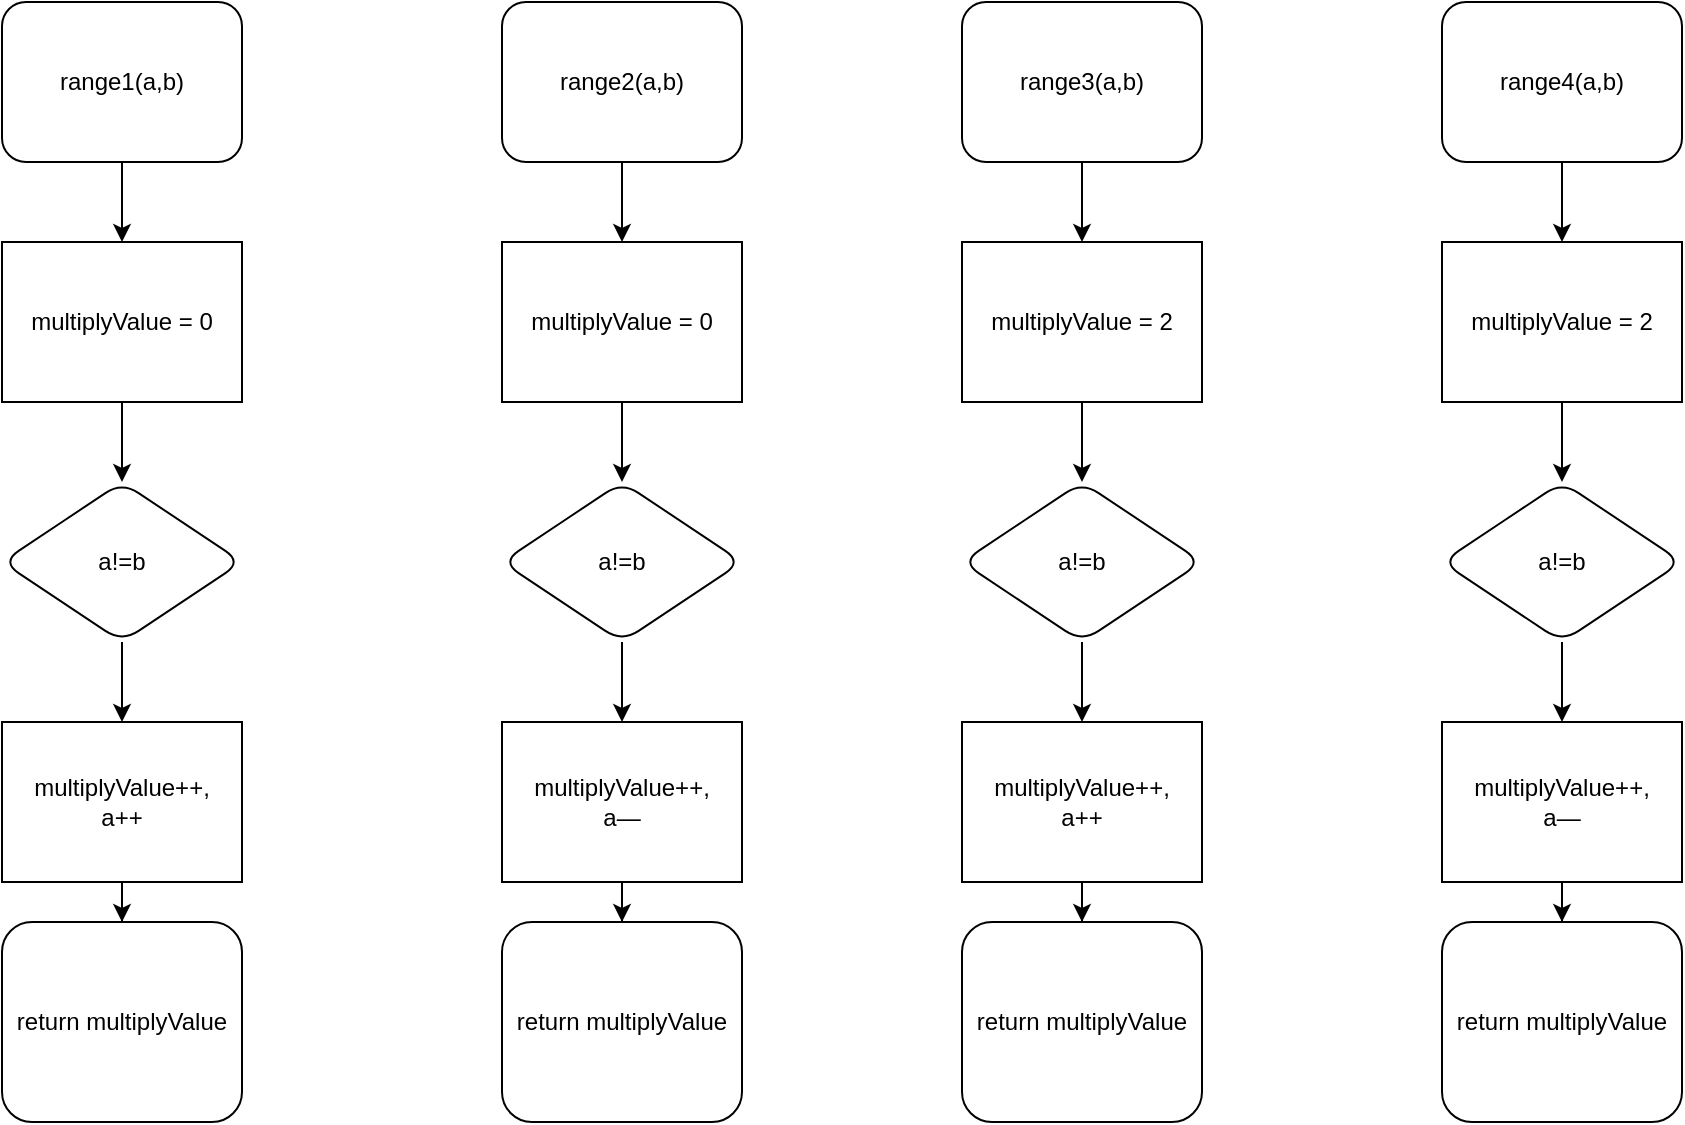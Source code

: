 <mxfile version="20.7.4" type="github"><diagram id="OsOMGD-ik3Zf7SZOt8np" name="Page-1"><mxGraphModel dx="594" dy="534" grid="1" gridSize="10" guides="1" tooltips="1" connect="1" arrows="1" fold="1" page="1" pageScale="1" pageWidth="827" pageHeight="1169" math="0" shadow="0"><root><mxCell id="0"/><mxCell id="1" parent="0"/><mxCell id="JS9AjzZ9kIchDXuZYbvt-4" style="edgeStyle=orthogonalEdgeStyle;rounded=0;orthogonalLoop=1;jettySize=auto;html=1;entryX=0.5;entryY=0;entryDx=0;entryDy=0;" parent="1" source="JS9AjzZ9kIchDXuZYbvt-3" target="JS9AjzZ9kIchDXuZYbvt-5" edge="1"><mxGeometry relative="1" as="geometry"><mxPoint x="340" y="120" as="targetPoint"/></mxGeometry></mxCell><mxCell id="JS9AjzZ9kIchDXuZYbvt-3" value="range1(a,b)" style="rounded=1;whiteSpace=wrap;html=1;" parent="1" vertex="1"><mxGeometry x="280" width="120" height="80" as="geometry"/></mxCell><mxCell id="JS9AjzZ9kIchDXuZYbvt-6" style="edgeStyle=orthogonalEdgeStyle;rounded=0;orthogonalLoop=1;jettySize=auto;html=1;fontFamily=Helvetica;fontSize=12;fontColor=default;entryX=0.5;entryY=0;entryDx=0;entryDy=0;" parent="1" source="JS9AjzZ9kIchDXuZYbvt-5" target="JS9AjzZ9kIchDXuZYbvt-7" edge="1"><mxGeometry x="1" y="28" relative="1" as="geometry"><mxPoint x="340" y="240" as="targetPoint"/><mxPoint x="-8" y="20" as="offset"/></mxGeometry></mxCell><mxCell id="JS9AjzZ9kIchDXuZYbvt-5" value="multiplyValue = 0" style="rounded=0;whiteSpace=wrap;html=1;strokeColor=default;fontFamily=Helvetica;fontSize=12;fontColor=default;fillColor=default;" parent="1" vertex="1"><mxGeometry x="280" y="120" width="120" height="80" as="geometry"/></mxCell><mxCell id="JS9AjzZ9kIchDXuZYbvt-9" style="edgeStyle=orthogonalEdgeStyle;rounded=0;orthogonalLoop=1;jettySize=auto;html=1;fontFamily=Helvetica;fontSize=12;fontColor=default;entryX=0.5;entryY=0;entryDx=0;entryDy=0;" parent="1" source="JS9AjzZ9kIchDXuZYbvt-7" target="JS9AjzZ9kIchDXuZYbvt-10" edge="1"><mxGeometry relative="1" as="geometry"><mxPoint x="340" y="360" as="targetPoint"/></mxGeometry></mxCell><mxCell id="JS9AjzZ9kIchDXuZYbvt-7" value="a!=b" style="rhombus;whiteSpace=wrap;html=1;rounded=1;strokeColor=default;fontFamily=Helvetica;fontSize=12;fontColor=default;fillColor=default;" parent="1" vertex="1"><mxGeometry x="280" y="240" width="120" height="80" as="geometry"/></mxCell><mxCell id="JS9AjzZ9kIchDXuZYbvt-12" style="edgeStyle=orthogonalEdgeStyle;rounded=0;orthogonalLoop=1;jettySize=auto;html=1;fontFamily=Helvetica;fontSize=12;fontColor=default;entryX=0.5;entryY=0;entryDx=0;entryDy=0;" parent="1" source="JS9AjzZ9kIchDXuZYbvt-10" target="JS9AjzZ9kIchDXuZYbvt-11" edge="1"><mxGeometry relative="1" as="geometry"><mxPoint x="340" y="480" as="targetPoint"/><Array as="points"/></mxGeometry></mxCell><mxCell id="JS9AjzZ9kIchDXuZYbvt-10" value="multiplyValue++,&lt;br&gt;a++" style="rounded=0;whiteSpace=wrap;html=1;strokeColor=default;fontFamily=Helvetica;fontSize=12;fontColor=default;fillColor=default;" parent="1" vertex="1"><mxGeometry x="280" y="360" width="120" height="80" as="geometry"/></mxCell><mxCell id="JS9AjzZ9kIchDXuZYbvt-11" value="return multiplyValue" style="rounded=1;whiteSpace=wrap;html=1;strokeColor=default;fontFamily=Helvetica;fontSize=12;fontColor=default;fillColor=default;" parent="1" vertex="1"><mxGeometry x="280" y="460" width="120" height="100" as="geometry"/></mxCell><mxCell id="JS9AjzZ9kIchDXuZYbvt-13" style="edgeStyle=orthogonalEdgeStyle;rounded=0;orthogonalLoop=1;jettySize=auto;html=1;entryX=0.5;entryY=0;entryDx=0;entryDy=0;" parent="1" source="JS9AjzZ9kIchDXuZYbvt-14" target="JS9AjzZ9kIchDXuZYbvt-16" edge="1"><mxGeometry relative="1" as="geometry"><mxPoint x="590" y="120" as="targetPoint"/></mxGeometry></mxCell><mxCell id="JS9AjzZ9kIchDXuZYbvt-14" value="range2(a,b)" style="rounded=1;whiteSpace=wrap;html=1;" parent="1" vertex="1"><mxGeometry x="530" width="120" height="80" as="geometry"/></mxCell><mxCell id="JS9AjzZ9kIchDXuZYbvt-15" style="edgeStyle=orthogonalEdgeStyle;rounded=0;orthogonalLoop=1;jettySize=auto;html=1;fontFamily=Helvetica;fontSize=12;fontColor=default;entryX=0.5;entryY=0;entryDx=0;entryDy=0;" parent="1" source="JS9AjzZ9kIchDXuZYbvt-16" target="JS9AjzZ9kIchDXuZYbvt-18" edge="1"><mxGeometry x="1" y="28" relative="1" as="geometry"><mxPoint x="590" y="240" as="targetPoint"/><mxPoint x="-8" y="20" as="offset"/></mxGeometry></mxCell><mxCell id="JS9AjzZ9kIchDXuZYbvt-16" value="multiplyValue = 0" style="rounded=0;whiteSpace=wrap;html=1;strokeColor=default;fontFamily=Helvetica;fontSize=12;fontColor=default;fillColor=default;" parent="1" vertex="1"><mxGeometry x="530" y="120" width="120" height="80" as="geometry"/></mxCell><mxCell id="JS9AjzZ9kIchDXuZYbvt-17" style="edgeStyle=orthogonalEdgeStyle;rounded=0;orthogonalLoop=1;jettySize=auto;html=1;fontFamily=Helvetica;fontSize=12;fontColor=default;entryX=0.5;entryY=0;entryDx=0;entryDy=0;" parent="1" source="JS9AjzZ9kIchDXuZYbvt-18" target="JS9AjzZ9kIchDXuZYbvt-20" edge="1"><mxGeometry relative="1" as="geometry"><mxPoint x="590" y="360" as="targetPoint"/></mxGeometry></mxCell><mxCell id="JS9AjzZ9kIchDXuZYbvt-18" value="a!=b" style="rhombus;whiteSpace=wrap;html=1;rounded=1;strokeColor=default;fontFamily=Helvetica;fontSize=12;fontColor=default;fillColor=default;" parent="1" vertex="1"><mxGeometry x="530" y="240" width="120" height="80" as="geometry"/></mxCell><mxCell id="JS9AjzZ9kIchDXuZYbvt-19" style="edgeStyle=orthogonalEdgeStyle;rounded=0;orthogonalLoop=1;jettySize=auto;html=1;fontFamily=Helvetica;fontSize=12;fontColor=default;entryX=0.5;entryY=0;entryDx=0;entryDy=0;" parent="1" source="JS9AjzZ9kIchDXuZYbvt-20" target="JS9AjzZ9kIchDXuZYbvt-21" edge="1"><mxGeometry relative="1" as="geometry"><mxPoint x="590" y="480" as="targetPoint"/><Array as="points"/></mxGeometry></mxCell><mxCell id="JS9AjzZ9kIchDXuZYbvt-20" value="multiplyValue++,&lt;br&gt;a—" style="rounded=0;whiteSpace=wrap;html=1;strokeColor=default;fontFamily=Helvetica;fontSize=12;fontColor=default;fillColor=default;" parent="1" vertex="1"><mxGeometry x="530" y="360" width="120" height="80" as="geometry"/></mxCell><mxCell id="JS9AjzZ9kIchDXuZYbvt-21" value="return multiplyValue" style="rounded=1;whiteSpace=wrap;html=1;strokeColor=default;fontFamily=Helvetica;fontSize=12;fontColor=default;fillColor=default;" parent="1" vertex="1"><mxGeometry x="530" y="460" width="120" height="100" as="geometry"/></mxCell><mxCell id="JS9AjzZ9kIchDXuZYbvt-22" style="edgeStyle=orthogonalEdgeStyle;rounded=0;orthogonalLoop=1;jettySize=auto;html=1;entryX=0.5;entryY=0;entryDx=0;entryDy=0;" parent="1" source="JS9AjzZ9kIchDXuZYbvt-23" target="JS9AjzZ9kIchDXuZYbvt-25" edge="1"><mxGeometry relative="1" as="geometry"><mxPoint x="820" y="120" as="targetPoint"/></mxGeometry></mxCell><mxCell id="JS9AjzZ9kIchDXuZYbvt-23" value="range3(a,b)" style="rounded=1;whiteSpace=wrap;html=1;" parent="1" vertex="1"><mxGeometry x="760" width="120" height="80" as="geometry"/></mxCell><mxCell id="JS9AjzZ9kIchDXuZYbvt-24" style="edgeStyle=orthogonalEdgeStyle;rounded=0;orthogonalLoop=1;jettySize=auto;html=1;fontFamily=Helvetica;fontSize=12;fontColor=default;entryX=0.5;entryY=0;entryDx=0;entryDy=0;" parent="1" source="JS9AjzZ9kIchDXuZYbvt-25" target="JS9AjzZ9kIchDXuZYbvt-27" edge="1"><mxGeometry x="1" y="28" relative="1" as="geometry"><mxPoint x="820" y="240" as="targetPoint"/><mxPoint x="-8" y="20" as="offset"/></mxGeometry></mxCell><mxCell id="JS9AjzZ9kIchDXuZYbvt-25" value="multiplyValue = 2" style="rounded=0;whiteSpace=wrap;html=1;strokeColor=default;fontFamily=Helvetica;fontSize=12;fontColor=default;fillColor=default;" parent="1" vertex="1"><mxGeometry x="760" y="120" width="120" height="80" as="geometry"/></mxCell><mxCell id="JS9AjzZ9kIchDXuZYbvt-26" style="edgeStyle=orthogonalEdgeStyle;rounded=0;orthogonalLoop=1;jettySize=auto;html=1;fontFamily=Helvetica;fontSize=12;fontColor=default;entryX=0.5;entryY=0;entryDx=0;entryDy=0;" parent="1" source="JS9AjzZ9kIchDXuZYbvt-27" target="JS9AjzZ9kIchDXuZYbvt-29" edge="1"><mxGeometry relative="1" as="geometry"><mxPoint x="820" y="360" as="targetPoint"/></mxGeometry></mxCell><mxCell id="JS9AjzZ9kIchDXuZYbvt-27" value="a!=b" style="rhombus;whiteSpace=wrap;html=1;rounded=1;strokeColor=default;fontFamily=Helvetica;fontSize=12;fontColor=default;fillColor=default;" parent="1" vertex="1"><mxGeometry x="760" y="240" width="120" height="80" as="geometry"/></mxCell><mxCell id="JS9AjzZ9kIchDXuZYbvt-28" style="edgeStyle=orthogonalEdgeStyle;rounded=0;orthogonalLoop=1;jettySize=auto;html=1;fontFamily=Helvetica;fontSize=12;fontColor=default;entryX=0.5;entryY=0;entryDx=0;entryDy=0;" parent="1" source="JS9AjzZ9kIchDXuZYbvt-29" target="JS9AjzZ9kIchDXuZYbvt-30" edge="1"><mxGeometry relative="1" as="geometry"><mxPoint x="820" y="480" as="targetPoint"/><Array as="points"/></mxGeometry></mxCell><mxCell id="JS9AjzZ9kIchDXuZYbvt-29" value="multiplyValue++,&lt;br&gt;a++" style="rounded=0;whiteSpace=wrap;html=1;strokeColor=default;fontFamily=Helvetica;fontSize=12;fontColor=default;fillColor=default;" parent="1" vertex="1"><mxGeometry x="760" y="360" width="120" height="80" as="geometry"/></mxCell><mxCell id="JS9AjzZ9kIchDXuZYbvt-30" value="return multiplyValue" style="rounded=1;whiteSpace=wrap;html=1;strokeColor=default;fontFamily=Helvetica;fontSize=12;fontColor=default;fillColor=default;" parent="1" vertex="1"><mxGeometry x="760" y="460" width="120" height="100" as="geometry"/></mxCell><mxCell id="JS9AjzZ9kIchDXuZYbvt-32" style="edgeStyle=orthogonalEdgeStyle;rounded=0;orthogonalLoop=1;jettySize=auto;html=1;entryX=0.5;entryY=0;entryDx=0;entryDy=0;" parent="1" source="JS9AjzZ9kIchDXuZYbvt-33" target="JS9AjzZ9kIchDXuZYbvt-35" edge="1"><mxGeometry relative="1" as="geometry"><mxPoint x="1060" y="120" as="targetPoint"/></mxGeometry></mxCell><mxCell id="JS9AjzZ9kIchDXuZYbvt-33" value="range4(a,b)" style="rounded=1;whiteSpace=wrap;html=1;" parent="1" vertex="1"><mxGeometry x="1000" width="120" height="80" as="geometry"/></mxCell><mxCell id="JS9AjzZ9kIchDXuZYbvt-34" style="edgeStyle=orthogonalEdgeStyle;rounded=0;orthogonalLoop=1;jettySize=auto;html=1;fontFamily=Helvetica;fontSize=12;fontColor=default;entryX=0.5;entryY=0;entryDx=0;entryDy=0;" parent="1" source="JS9AjzZ9kIchDXuZYbvt-35" target="JS9AjzZ9kIchDXuZYbvt-37" edge="1"><mxGeometry x="1" y="28" relative="1" as="geometry"><mxPoint x="1060" y="240" as="targetPoint"/><mxPoint x="-8" y="20" as="offset"/></mxGeometry></mxCell><mxCell id="JS9AjzZ9kIchDXuZYbvt-35" value="multiplyValue = 2" style="rounded=0;whiteSpace=wrap;html=1;strokeColor=default;fontFamily=Helvetica;fontSize=12;fontColor=default;fillColor=default;" parent="1" vertex="1"><mxGeometry x="1000" y="120" width="120" height="80" as="geometry"/></mxCell><mxCell id="JS9AjzZ9kIchDXuZYbvt-36" style="edgeStyle=orthogonalEdgeStyle;rounded=0;orthogonalLoop=1;jettySize=auto;html=1;fontFamily=Helvetica;fontSize=12;fontColor=default;entryX=0.5;entryY=0;entryDx=0;entryDy=0;" parent="1" source="JS9AjzZ9kIchDXuZYbvt-37" target="JS9AjzZ9kIchDXuZYbvt-39" edge="1"><mxGeometry relative="1" as="geometry"><mxPoint x="1060" y="360" as="targetPoint"/></mxGeometry></mxCell><mxCell id="JS9AjzZ9kIchDXuZYbvt-37" value="a!=b" style="rhombus;whiteSpace=wrap;html=1;rounded=1;strokeColor=default;fontFamily=Helvetica;fontSize=12;fontColor=default;fillColor=default;" parent="1" vertex="1"><mxGeometry x="1000" y="240" width="120" height="80" as="geometry"/></mxCell><mxCell id="JS9AjzZ9kIchDXuZYbvt-38" style="edgeStyle=orthogonalEdgeStyle;rounded=0;orthogonalLoop=1;jettySize=auto;html=1;fontFamily=Helvetica;fontSize=12;fontColor=default;entryX=0.5;entryY=0;entryDx=0;entryDy=0;" parent="1" source="JS9AjzZ9kIchDXuZYbvt-39" target="JS9AjzZ9kIchDXuZYbvt-40" edge="1"><mxGeometry relative="1" as="geometry"><mxPoint x="1060" y="480" as="targetPoint"/><Array as="points"/></mxGeometry></mxCell><mxCell id="JS9AjzZ9kIchDXuZYbvt-39" value="multiplyValue++,&lt;br&gt;a—" style="rounded=0;whiteSpace=wrap;html=1;strokeColor=default;fontFamily=Helvetica;fontSize=12;fontColor=default;fillColor=default;" parent="1" vertex="1"><mxGeometry x="1000" y="360" width="120" height="80" as="geometry"/></mxCell><mxCell id="JS9AjzZ9kIchDXuZYbvt-40" value="return multiplyValue" style="rounded=1;whiteSpace=wrap;html=1;strokeColor=default;fontFamily=Helvetica;fontSize=12;fontColor=default;fillColor=default;" parent="1" vertex="1"><mxGeometry x="1000" y="460" width="120" height="100" as="geometry"/></mxCell></root></mxGraphModel></diagram></mxfile>